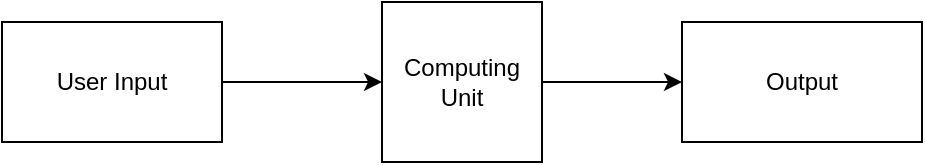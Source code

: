 <mxfile version="24.4.3" type="device">
  <diagram name="Page-1" id="ltKDDhKoVX-ahcrJtyar">
    <mxGraphModel dx="1050" dy="557" grid="1" gridSize="10" guides="1" tooltips="1" connect="1" arrows="1" fold="1" page="1" pageScale="1" pageWidth="850" pageHeight="1100" math="0" shadow="0">
      <root>
        <mxCell id="0" />
        <mxCell id="1" parent="0" />
        <mxCell id="q1erqw7fC9IlKxe8uAP3-5" value="" style="edgeStyle=orthogonalEdgeStyle;rounded=0;orthogonalLoop=1;jettySize=auto;html=1;" edge="1" parent="1" source="q1erqw7fC9IlKxe8uAP3-1" target="q1erqw7fC9IlKxe8uAP3-2">
          <mxGeometry relative="1" as="geometry" />
        </mxCell>
        <mxCell id="q1erqw7fC9IlKxe8uAP3-1" value="User Input" style="rounded=0;whiteSpace=wrap;html=1;" vertex="1" parent="1">
          <mxGeometry x="120" y="220" width="110" height="60" as="geometry" />
        </mxCell>
        <mxCell id="q1erqw7fC9IlKxe8uAP3-6" value="" style="edgeStyle=orthogonalEdgeStyle;rounded=0;orthogonalLoop=1;jettySize=auto;html=1;" edge="1" parent="1" source="q1erqw7fC9IlKxe8uAP3-2" target="q1erqw7fC9IlKxe8uAP3-3">
          <mxGeometry relative="1" as="geometry" />
        </mxCell>
        <mxCell id="q1erqw7fC9IlKxe8uAP3-2" value="Computing&lt;div&gt;Unit&lt;/div&gt;" style="whiteSpace=wrap;html=1;aspect=fixed;" vertex="1" parent="1">
          <mxGeometry x="310" y="210" width="80" height="80" as="geometry" />
        </mxCell>
        <mxCell id="q1erqw7fC9IlKxe8uAP3-3" value="Output" style="rounded=0;whiteSpace=wrap;html=1;" vertex="1" parent="1">
          <mxGeometry x="460" y="220" width="120" height="60" as="geometry" />
        </mxCell>
      </root>
    </mxGraphModel>
  </diagram>
</mxfile>
